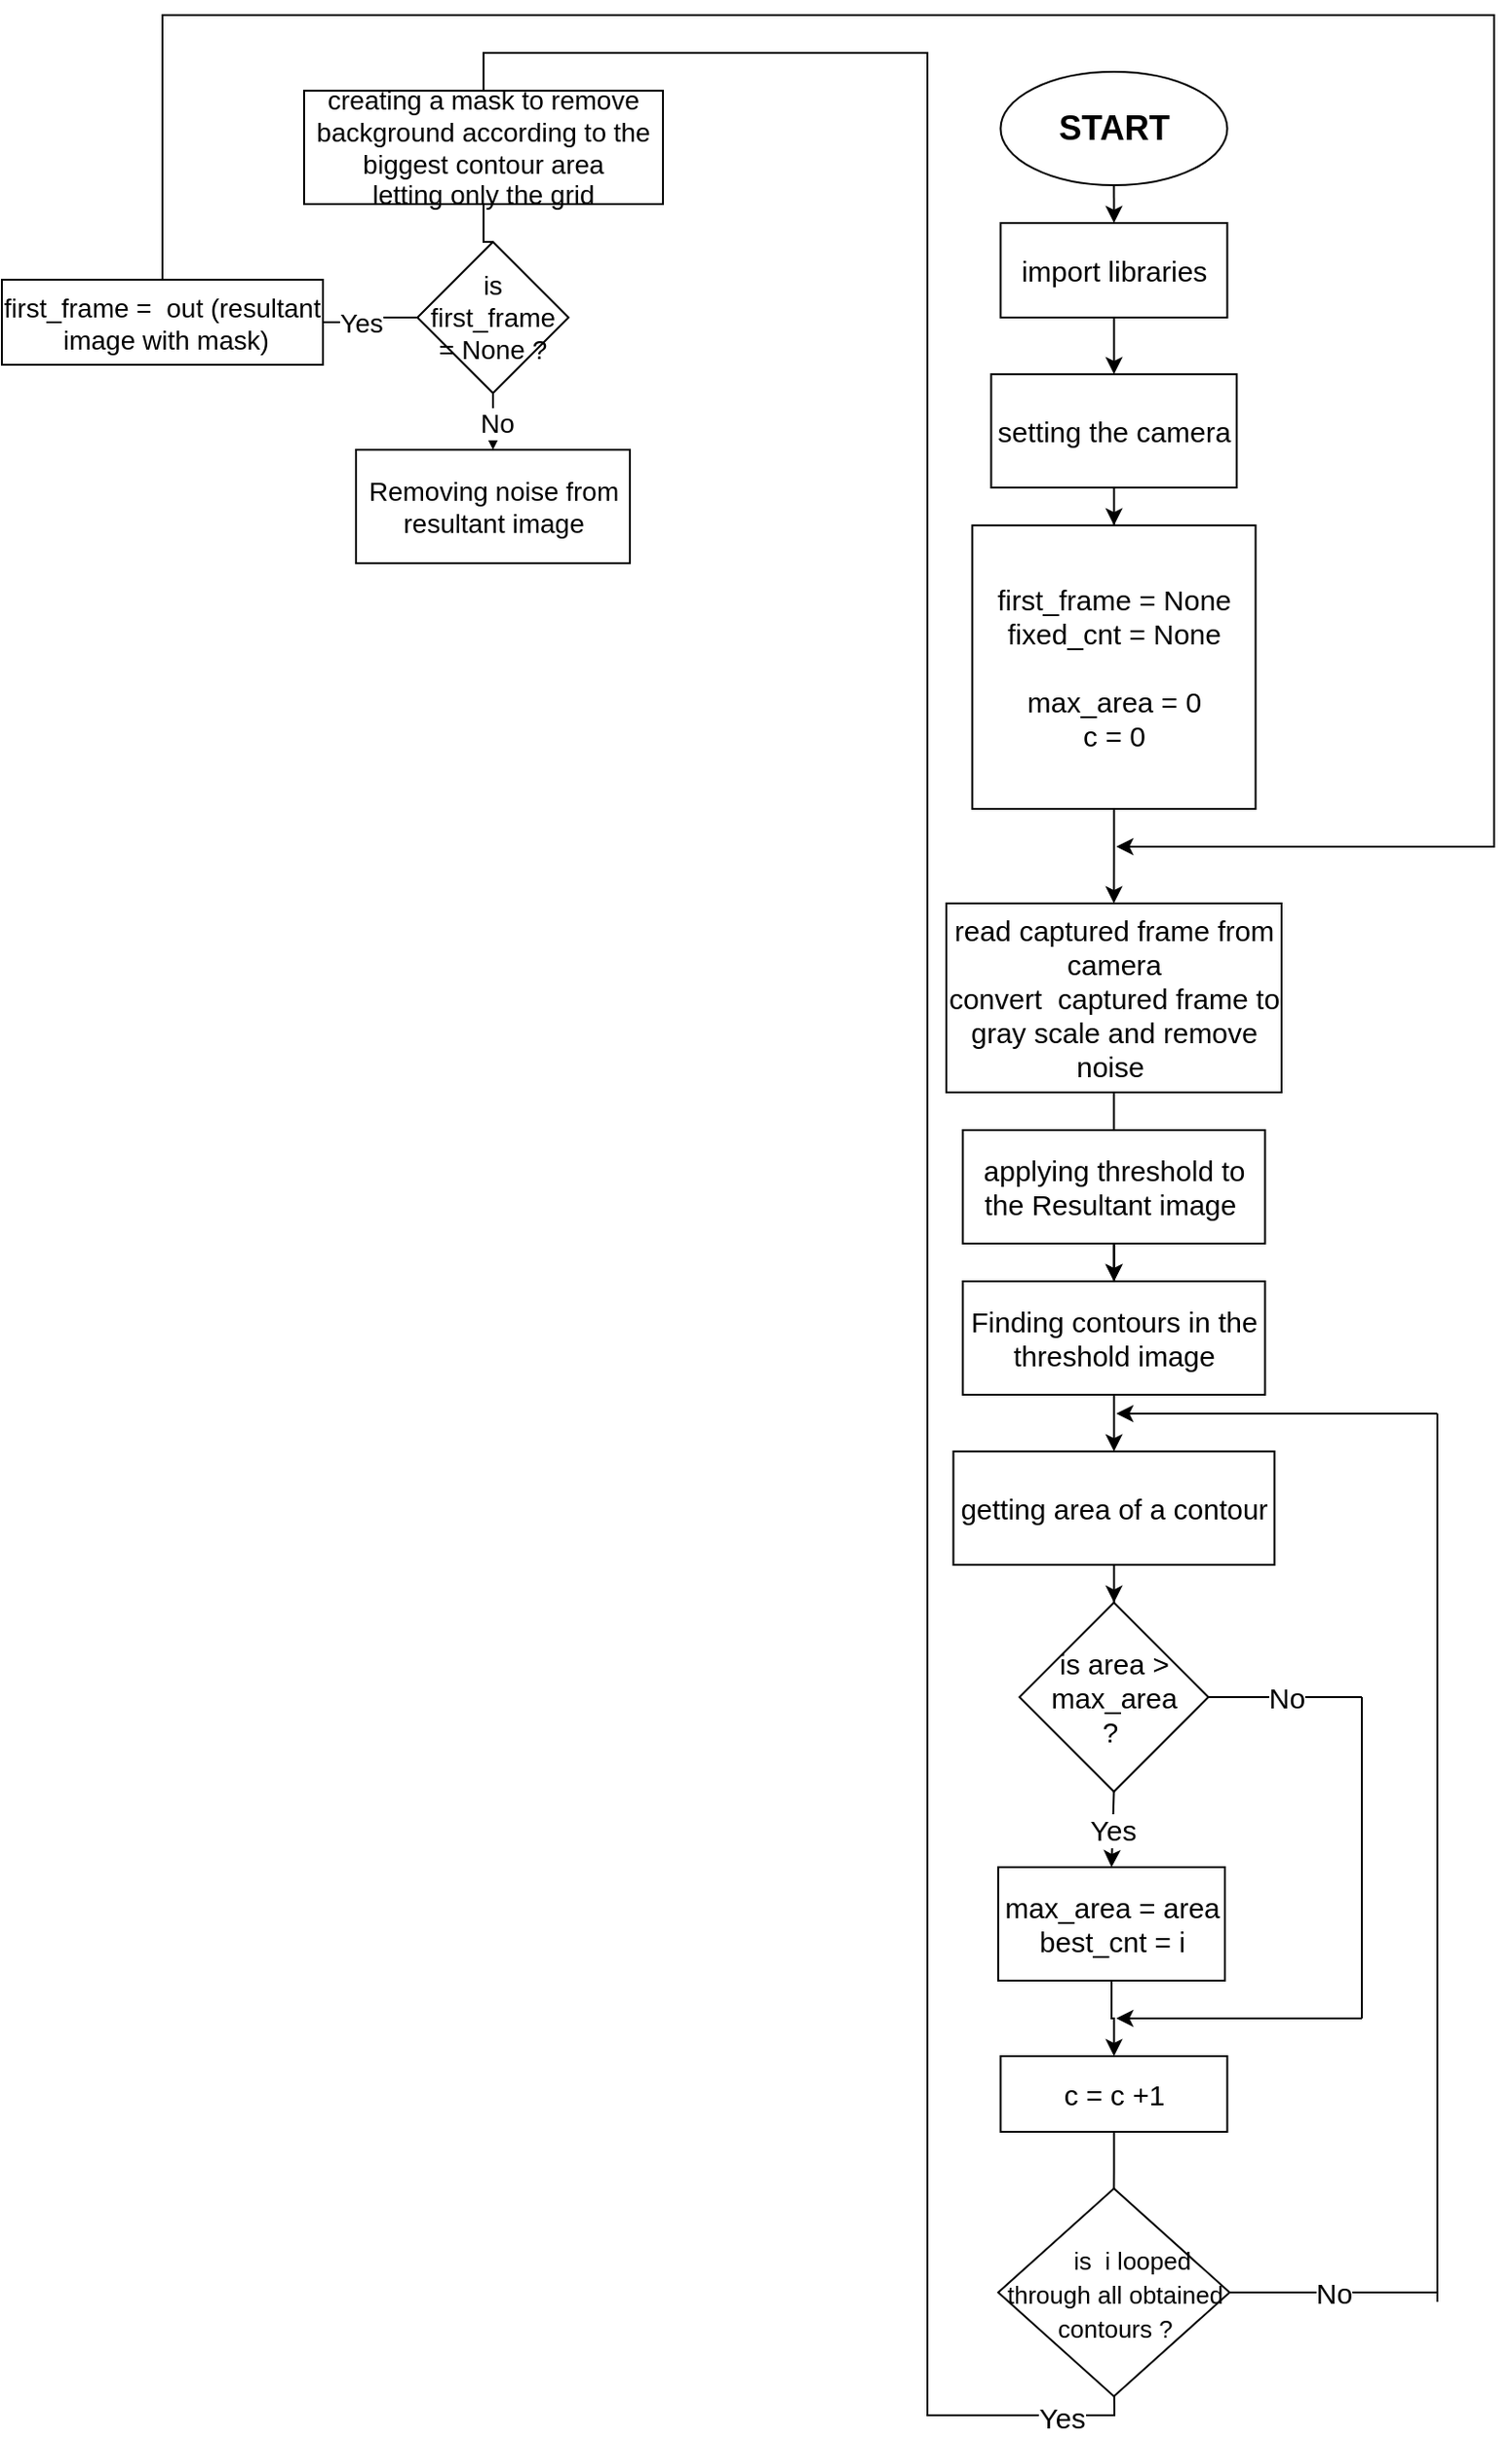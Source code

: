 <mxfile version="17.4.6" type="github"><diagram id="C5RBs43oDa-KdzZeNtuy" name="Page-1"><mxGraphModel dx="946" dy="1735" grid="1" gridSize="10" guides="1" tooltips="1" connect="1" arrows="1" fold="1" page="1" pageScale="1" pageWidth="827" pageHeight="1169" math="0" shadow="0"><root><mxCell id="WIyWlLk6GJQsqaUBKTNV-0"/><mxCell id="WIyWlLk6GJQsqaUBKTNV-1" parent="WIyWlLk6GJQsqaUBKTNV-0"/><mxCell id="ccuf4die8Ty0n8r8Zp1z-2" value="" style="edgeStyle=orthogonalEdgeStyle;rounded=0;orthogonalLoop=1;jettySize=auto;html=1;" edge="1" parent="WIyWlLk6GJQsqaUBKTNV-1" source="ccuf4die8Ty0n8r8Zp1z-0"><mxGeometry relative="1" as="geometry"><mxPoint x="588.75" y="-10" as="targetPoint"/></mxGeometry></mxCell><mxCell id="ccuf4die8Ty0n8r8Zp1z-0" value="&lt;h2&gt;START&lt;/h2&gt;" style="ellipse;whiteSpace=wrap;html=1;" vertex="1" parent="WIyWlLk6GJQsqaUBKTNV-1"><mxGeometry x="528.75" y="-90" width="120" height="60" as="geometry"/></mxCell><mxCell id="ccuf4die8Ty0n8r8Zp1z-6" value="" style="edgeStyle=orthogonalEdgeStyle;rounded=0;orthogonalLoop=1;jettySize=auto;html=1;fontSize=15;" edge="1" parent="WIyWlLk6GJQsqaUBKTNV-1" source="ccuf4die8Ty0n8r8Zp1z-4" target="ccuf4die8Ty0n8r8Zp1z-5"><mxGeometry relative="1" as="geometry"/></mxCell><mxCell id="ccuf4die8Ty0n8r8Zp1z-4" value="&lt;span&gt;import libraries&lt;/span&gt;" style="rounded=0;whiteSpace=wrap;html=1;fontSize=15;" vertex="1" parent="WIyWlLk6GJQsqaUBKTNV-1"><mxGeometry x="528.75" y="-10" width="120" height="50" as="geometry"/></mxCell><mxCell id="ccuf4die8Ty0n8r8Zp1z-8" value="" style="edgeStyle=orthogonalEdgeStyle;rounded=0;orthogonalLoop=1;jettySize=auto;html=1;fontSize=15;" edge="1" parent="WIyWlLk6GJQsqaUBKTNV-1" source="ccuf4die8Ty0n8r8Zp1z-5" target="ccuf4die8Ty0n8r8Zp1z-7"><mxGeometry relative="1" as="geometry"/></mxCell><mxCell id="ccuf4die8Ty0n8r8Zp1z-5" value="setting the camera" style="rounded=0;whiteSpace=wrap;html=1;fontSize=15;" vertex="1" parent="WIyWlLk6GJQsqaUBKTNV-1"><mxGeometry x="523.75" y="70" width="130" height="60" as="geometry"/></mxCell><mxCell id="ccuf4die8Ty0n8r8Zp1z-13" value="" style="edgeStyle=orthogonalEdgeStyle;rounded=0;orthogonalLoop=1;jettySize=auto;html=1;fontSize=15;" edge="1" parent="WIyWlLk6GJQsqaUBKTNV-1" source="ccuf4die8Ty0n8r8Zp1z-7" target="ccuf4die8Ty0n8r8Zp1z-12"><mxGeometry relative="1" as="geometry"/></mxCell><mxCell id="ccuf4die8Ty0n8r8Zp1z-7" value="first_frame = None&lt;br&gt;fixed_cnt = None&lt;br&gt;&lt;br&gt;max_area = 0&lt;br&gt;c = 0" style="whiteSpace=wrap;html=1;aspect=fixed;fontSize=15;" vertex="1" parent="WIyWlLk6GJQsqaUBKTNV-1"><mxGeometry x="513.75" y="150" width="150" height="150" as="geometry"/></mxCell><mxCell id="ccuf4die8Ty0n8r8Zp1z-51" value="" style="edgeStyle=orthogonalEdgeStyle;rounded=0;orthogonalLoop=1;jettySize=auto;html=1;fontSize=14;endArrow=classic;endFill=1;" edge="1" parent="WIyWlLk6GJQsqaUBKTNV-1" source="ccuf4die8Ty0n8r8Zp1z-12" target="ccuf4die8Ty0n8r8Zp1z-17"><mxGeometry relative="1" as="geometry"/></mxCell><mxCell id="ccuf4die8Ty0n8r8Zp1z-12" value="read captured frame from camera&lt;br&gt;convert &amp;nbsp;captured frame to gray scale and remove noise&amp;nbsp;" style="rounded=0;whiteSpace=wrap;html=1;fontSize=15;" vertex="1" parent="WIyWlLk6GJQsqaUBKTNV-1"><mxGeometry x="500" y="350" width="177.5" height="100" as="geometry"/></mxCell><mxCell id="ccuf4die8Ty0n8r8Zp1z-18" value="" style="edgeStyle=orthogonalEdgeStyle;rounded=0;orthogonalLoop=1;jettySize=auto;html=1;fontSize=15;" edge="1" parent="WIyWlLk6GJQsqaUBKTNV-1" source="ccuf4die8Ty0n8r8Zp1z-15" target="ccuf4die8Ty0n8r8Zp1z-17"><mxGeometry relative="1" as="geometry"/></mxCell><mxCell id="ccuf4die8Ty0n8r8Zp1z-15" value="applying threshold to the Resultant image&amp;nbsp;" style="rounded=0;whiteSpace=wrap;html=1;fontSize=15;" vertex="1" parent="WIyWlLk6GJQsqaUBKTNV-1"><mxGeometry x="508.75" y="470" width="160" height="60" as="geometry"/></mxCell><mxCell id="ccuf4die8Ty0n8r8Zp1z-21" value="" style="edgeStyle=orthogonalEdgeStyle;rounded=0;orthogonalLoop=1;jettySize=auto;html=1;fontSize=15;" edge="1" parent="WIyWlLk6GJQsqaUBKTNV-1" source="ccuf4die8Ty0n8r8Zp1z-17" target="ccuf4die8Ty0n8r8Zp1z-20"><mxGeometry relative="1" as="geometry"/></mxCell><mxCell id="ccuf4die8Ty0n8r8Zp1z-17" value="Finding contours in the threshold image" style="rounded=0;whiteSpace=wrap;html=1;fontSize=15;" vertex="1" parent="WIyWlLk6GJQsqaUBKTNV-1"><mxGeometry x="508.75" y="550" width="160" height="60" as="geometry"/></mxCell><mxCell id="ccuf4die8Ty0n8r8Zp1z-19" value="is area &amp;gt; max_area&lt;br&gt;?&amp;nbsp;" style="rhombus;whiteSpace=wrap;html=1;fontSize=15;" vertex="1" parent="WIyWlLk6GJQsqaUBKTNV-1"><mxGeometry x="538.75" y="720" width="100" height="100" as="geometry"/></mxCell><mxCell id="ccuf4die8Ty0n8r8Zp1z-22" value="" style="edgeStyle=orthogonalEdgeStyle;rounded=0;orthogonalLoop=1;jettySize=auto;html=1;fontSize=15;" edge="1" parent="WIyWlLk6GJQsqaUBKTNV-1" source="ccuf4die8Ty0n8r8Zp1z-20" target="ccuf4die8Ty0n8r8Zp1z-19"><mxGeometry relative="1" as="geometry"/></mxCell><mxCell id="ccuf4die8Ty0n8r8Zp1z-20" value="getting area of a contour" style="rounded=0;whiteSpace=wrap;html=1;fontSize=15;" vertex="1" parent="WIyWlLk6GJQsqaUBKTNV-1"><mxGeometry x="503.75" y="640" width="170" height="60" as="geometry"/></mxCell><mxCell id="ccuf4die8Ty0n8r8Zp1z-23" value="" style="endArrow=classic;html=1;rounded=0;fontSize=15;exitX=0.5;exitY=1;exitDx=0;exitDy=0;entryX=0.5;entryY=0;entryDx=0;entryDy=0;" edge="1" parent="WIyWlLk6GJQsqaUBKTNV-1" source="ccuf4die8Ty0n8r8Zp1z-19" target="ccuf4die8Ty0n8r8Zp1z-25"><mxGeometry relative="1" as="geometry"><mxPoint x="448.75" y="900" as="sourcePoint"/><mxPoint x="588.75" y="850" as="targetPoint"/></mxGeometry></mxCell><mxCell id="ccuf4die8Ty0n8r8Zp1z-24" value="Yes" style="edgeLabel;resizable=0;html=1;align=center;verticalAlign=middle;fontSize=15;" connectable="0" vertex="1" parent="ccuf4die8Ty0n8r8Zp1z-23"><mxGeometry relative="1" as="geometry"/></mxCell><mxCell id="ccuf4die8Ty0n8r8Zp1z-27" value="" style="edgeStyle=orthogonalEdgeStyle;rounded=0;orthogonalLoop=1;jettySize=auto;html=1;fontSize=15;" edge="1" parent="WIyWlLk6GJQsqaUBKTNV-1" source="ccuf4die8Ty0n8r8Zp1z-25" target="ccuf4die8Ty0n8r8Zp1z-26"><mxGeometry relative="1" as="geometry"/></mxCell><mxCell id="ccuf4die8Ty0n8r8Zp1z-25" value="max_area = area&lt;br&gt;best_cnt = i" style="rounded=0;whiteSpace=wrap;html=1;fontSize=15;" vertex="1" parent="WIyWlLk6GJQsqaUBKTNV-1"><mxGeometry x="527.5" y="860" width="120" height="60" as="geometry"/></mxCell><mxCell id="ccuf4die8Ty0n8r8Zp1z-34" value="" style="edgeStyle=orthogonalEdgeStyle;rounded=0;orthogonalLoop=1;jettySize=auto;html=1;fontSize=15;endArrow=none;endFill=0;" edge="1" parent="WIyWlLk6GJQsqaUBKTNV-1" source="ccuf4die8Ty0n8r8Zp1z-26" target="ccuf4die8Ty0n8r8Zp1z-32"><mxGeometry relative="1" as="geometry"/></mxCell><mxCell id="ccuf4die8Ty0n8r8Zp1z-26" value="c = c +1" style="rounded=0;whiteSpace=wrap;html=1;fontSize=15;" vertex="1" parent="WIyWlLk6GJQsqaUBKTNV-1"><mxGeometry x="528.75" y="960" width="120" height="40" as="geometry"/></mxCell><mxCell id="ccuf4die8Ty0n8r8Zp1z-28" value="" style="endArrow=none;html=1;rounded=0;fontSize=15;exitX=1;exitY=0.5;exitDx=0;exitDy=0;endFill=0;" edge="1" parent="WIyWlLk6GJQsqaUBKTNV-1" source="ccuf4die8Ty0n8r8Zp1z-19"><mxGeometry relative="1" as="geometry"><mxPoint x="663.75" y="749.5" as="sourcePoint"/><mxPoint x="720" y="770" as="targetPoint"/></mxGeometry></mxCell><mxCell id="ccuf4die8Ty0n8r8Zp1z-29" value="No" style="edgeLabel;resizable=0;html=1;align=center;verticalAlign=middle;fontSize=15;" connectable="0" vertex="1" parent="ccuf4die8Ty0n8r8Zp1z-28"><mxGeometry relative="1" as="geometry"/></mxCell><mxCell id="ccuf4die8Ty0n8r8Zp1z-30" value="" style="endArrow=none;html=1;rounded=0;fontSize=15;endFill=0;" edge="1" parent="WIyWlLk6GJQsqaUBKTNV-1"><mxGeometry width="50" height="50" relative="1" as="geometry"><mxPoint x="720" y="770" as="sourcePoint"/><mxPoint x="720" y="940" as="targetPoint"/></mxGeometry></mxCell><mxCell id="ccuf4die8Ty0n8r8Zp1z-31" value="" style="endArrow=classic;html=1;rounded=0;fontSize=15;" edge="1" parent="WIyWlLk6GJQsqaUBKTNV-1"><mxGeometry width="50" height="50" relative="1" as="geometry"><mxPoint x="720" y="940" as="sourcePoint"/><mxPoint x="590" y="940" as="targetPoint"/></mxGeometry></mxCell><mxCell id="ccuf4die8Ty0n8r8Zp1z-40" style="edgeStyle=orthogonalEdgeStyle;rounded=0;orthogonalLoop=1;jettySize=auto;html=1;exitX=0.5;exitY=1;exitDx=0;exitDy=0;fontSize=13;endArrow=none;endFill=0;entryX=0.5;entryY=0;entryDx=0;entryDy=0;" edge="1" parent="WIyWlLk6GJQsqaUBKTNV-1" source="ccuf4die8Ty0n8r8Zp1z-32" target="ccuf4die8Ty0n8r8Zp1z-39"><mxGeometry relative="1" as="geometry"><mxPoint x="410" y="-140" as="targetPoint"/><Array as="points"><mxPoint x="589" y="1130"/><mxPoint x="589" y="1150"/><mxPoint x="490" y="1150"/><mxPoint x="490" y="-100"/><mxPoint x="245" y="-100"/></Array></mxGeometry></mxCell><mxCell id="ccuf4die8Ty0n8r8Zp1z-41" value="&lt;font style=&quot;font-size: 15px&quot;&gt;Yes&lt;/font&gt;" style="edgeLabel;html=1;align=center;verticalAlign=middle;resizable=0;points=[];fontSize=13;" vertex="1" connectable="0" parent="ccuf4die8Ty0n8r8Zp1z-40"><mxGeometry x="-0.96" y="1" relative="1" as="geometry"><mxPoint x="-26" as="offset"/></mxGeometry></mxCell><mxCell id="ccuf4die8Ty0n8r8Zp1z-32" value="&lt;font style=&quot;font-size: 13px&quot;&gt;&amp;nbsp; &amp;nbsp; &amp;nbsp;is &amp;nbsp;i looped through all obtained contours ?&lt;/font&gt;" style="rhombus;whiteSpace=wrap;html=1;fontSize=15;" vertex="1" parent="WIyWlLk6GJQsqaUBKTNV-1"><mxGeometry x="527.5" y="1030" width="122.5" height="110" as="geometry"/></mxCell><mxCell id="ccuf4die8Ty0n8r8Zp1z-35" value="" style="endArrow=none;html=1;rounded=0;fontSize=15;exitX=1;exitY=0.5;exitDx=0;exitDy=0;endFill=0;" edge="1" parent="WIyWlLk6GJQsqaUBKTNV-1" source="ccuf4die8Ty0n8r8Zp1z-32"><mxGeometry relative="1" as="geometry"><mxPoint x="330" y="930" as="sourcePoint"/><mxPoint x="760" y="1085" as="targetPoint"/></mxGeometry></mxCell><mxCell id="ccuf4die8Ty0n8r8Zp1z-36" value="No" style="edgeLabel;resizable=0;html=1;align=center;verticalAlign=middle;fontSize=15;" connectable="0" vertex="1" parent="ccuf4die8Ty0n8r8Zp1z-35"><mxGeometry relative="1" as="geometry"/></mxCell><mxCell id="ccuf4die8Ty0n8r8Zp1z-37" value="" style="endArrow=none;html=1;rounded=0;fontSize=15;" edge="1" parent="WIyWlLk6GJQsqaUBKTNV-1"><mxGeometry width="50" height="50" relative="1" as="geometry"><mxPoint x="760" y="1090" as="sourcePoint"/><mxPoint x="760" y="620" as="targetPoint"/></mxGeometry></mxCell><mxCell id="ccuf4die8Ty0n8r8Zp1z-38" value="" style="endArrow=classic;html=1;rounded=0;fontSize=15;" edge="1" parent="WIyWlLk6GJQsqaUBKTNV-1"><mxGeometry width="50" height="50" relative="1" as="geometry"><mxPoint x="760" y="620" as="sourcePoint"/><mxPoint x="590" y="620" as="targetPoint"/></mxGeometry></mxCell><mxCell id="ccuf4die8Ty0n8r8Zp1z-46" value="" style="edgeStyle=orthogonalEdgeStyle;rounded=0;orthogonalLoop=1;jettySize=auto;html=1;fontSize=14;endArrow=none;endFill=0;" edge="1" parent="WIyWlLk6GJQsqaUBKTNV-1" source="ccuf4die8Ty0n8r8Zp1z-39" target="ccuf4die8Ty0n8r8Zp1z-45"><mxGeometry relative="1" as="geometry"/></mxCell><mxCell id="ccuf4die8Ty0n8r8Zp1z-39" value="&lt;font style=&quot;font-size: 14px&quot;&gt;creating a mask to remove background according to the biggest contour area&lt;br&gt;letting only the grid&lt;br&gt;&lt;/font&gt;" style="rounded=0;whiteSpace=wrap;html=1;fontSize=13;" vertex="1" parent="WIyWlLk6GJQsqaUBKTNV-1"><mxGeometry x="160" y="-80" width="190" height="60" as="geometry"/></mxCell><mxCell id="ccuf4die8Ty0n8r8Zp1z-50" style="edgeStyle=orthogonalEdgeStyle;rounded=0;orthogonalLoop=1;jettySize=auto;html=1;exitX=0.5;exitY=0;exitDx=0;exitDy=0;fontSize=14;endArrow=classic;endFill=1;" edge="1" parent="WIyWlLk6GJQsqaUBKTNV-1" source="ccuf4die8Ty0n8r8Zp1z-42"><mxGeometry relative="1" as="geometry"><mxPoint x="590" y="320" as="targetPoint"/><Array as="points"><mxPoint x="85" y="-120"/><mxPoint x="790" y="-120"/></Array></mxGeometry></mxCell><mxCell id="ccuf4die8Ty0n8r8Zp1z-42" value="first_frame = &amp;nbsp;out (resultant &amp;nbsp;image with mask)" style="rounded=0;whiteSpace=wrap;html=1;fontSize=14;" vertex="1" parent="WIyWlLk6GJQsqaUBKTNV-1"><mxGeometry y="20" width="170" height="45" as="geometry"/></mxCell><mxCell id="ccuf4die8Ty0n8r8Zp1z-47" value="" style="edgeStyle=orthogonalEdgeStyle;rounded=0;orthogonalLoop=1;jettySize=auto;html=1;fontSize=14;endArrow=none;endFill=0;" edge="1" parent="WIyWlLk6GJQsqaUBKTNV-1" source="ccuf4die8Ty0n8r8Zp1z-45" target="ccuf4die8Ty0n8r8Zp1z-42"><mxGeometry relative="1" as="geometry"/></mxCell><mxCell id="ccuf4die8Ty0n8r8Zp1z-48" value="Yes" style="edgeLabel;html=1;align=center;verticalAlign=middle;resizable=0;points=[];fontSize=14;" vertex="1" connectable="0" parent="ccuf4die8Ty0n8r8Zp1z-47"><mxGeometry x="0.5" y="4" relative="1" as="geometry"><mxPoint x="7" y="-4" as="offset"/></mxGeometry></mxCell><mxCell id="ccuf4die8Ty0n8r8Zp1z-53" value="" style="edgeStyle=orthogonalEdgeStyle;rounded=0;orthogonalLoop=1;jettySize=auto;html=1;fontSize=14;endArrow=classic;endFill=1;" edge="1" parent="WIyWlLk6GJQsqaUBKTNV-1" source="ccuf4die8Ty0n8r8Zp1z-45" target="ccuf4die8Ty0n8r8Zp1z-52"><mxGeometry relative="1" as="geometry"/></mxCell><mxCell id="ccuf4die8Ty0n8r8Zp1z-54" value="No" style="edgeLabel;html=1;align=center;verticalAlign=middle;resizable=0;points=[];fontSize=14;" vertex="1" connectable="0" parent="ccuf4die8Ty0n8r8Zp1z-53"><mxGeometry x="0.44" y="2" relative="1" as="geometry"><mxPoint as="offset"/></mxGeometry></mxCell><mxCell id="ccuf4die8Ty0n8r8Zp1z-45" value="is first_frame = None ?" style="rhombus;whiteSpace=wrap;html=1;fontSize=14;" vertex="1" parent="WIyWlLk6GJQsqaUBKTNV-1"><mxGeometry x="220" width="80" height="80" as="geometry"/></mxCell><mxCell id="ccuf4die8Ty0n8r8Zp1z-52" value="Removing noise from resultant image" style="rounded=0;whiteSpace=wrap;html=1;fontSize=14;" vertex="1" parent="WIyWlLk6GJQsqaUBKTNV-1"><mxGeometry x="187.5" y="110" width="145" height="60" as="geometry"/></mxCell></root></mxGraphModel></diagram></mxfile>